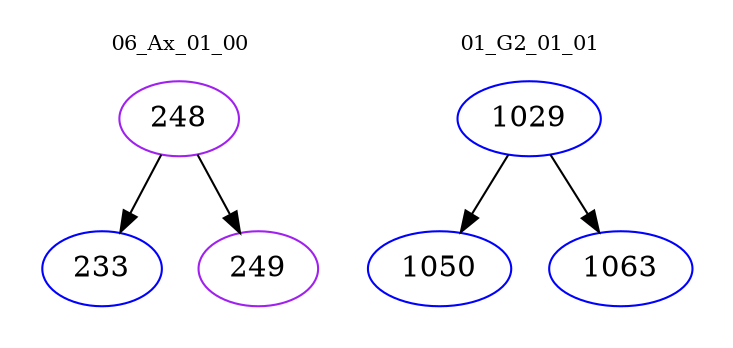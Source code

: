 digraph{
subgraph cluster_0 {
color = white
label = "06_Ax_01_00";
fontsize=10;
T0_248 [label="248", color="purple"]
T0_248 -> T0_233 [color="black"]
T0_233 [label="233", color="blue"]
T0_248 -> T0_249 [color="black"]
T0_249 [label="249", color="purple"]
}
subgraph cluster_1 {
color = white
label = "01_G2_01_01";
fontsize=10;
T1_1029 [label="1029", color="blue"]
T1_1029 -> T1_1050 [color="black"]
T1_1050 [label="1050", color="blue"]
T1_1029 -> T1_1063 [color="black"]
T1_1063 [label="1063", color="blue"]
}
}
